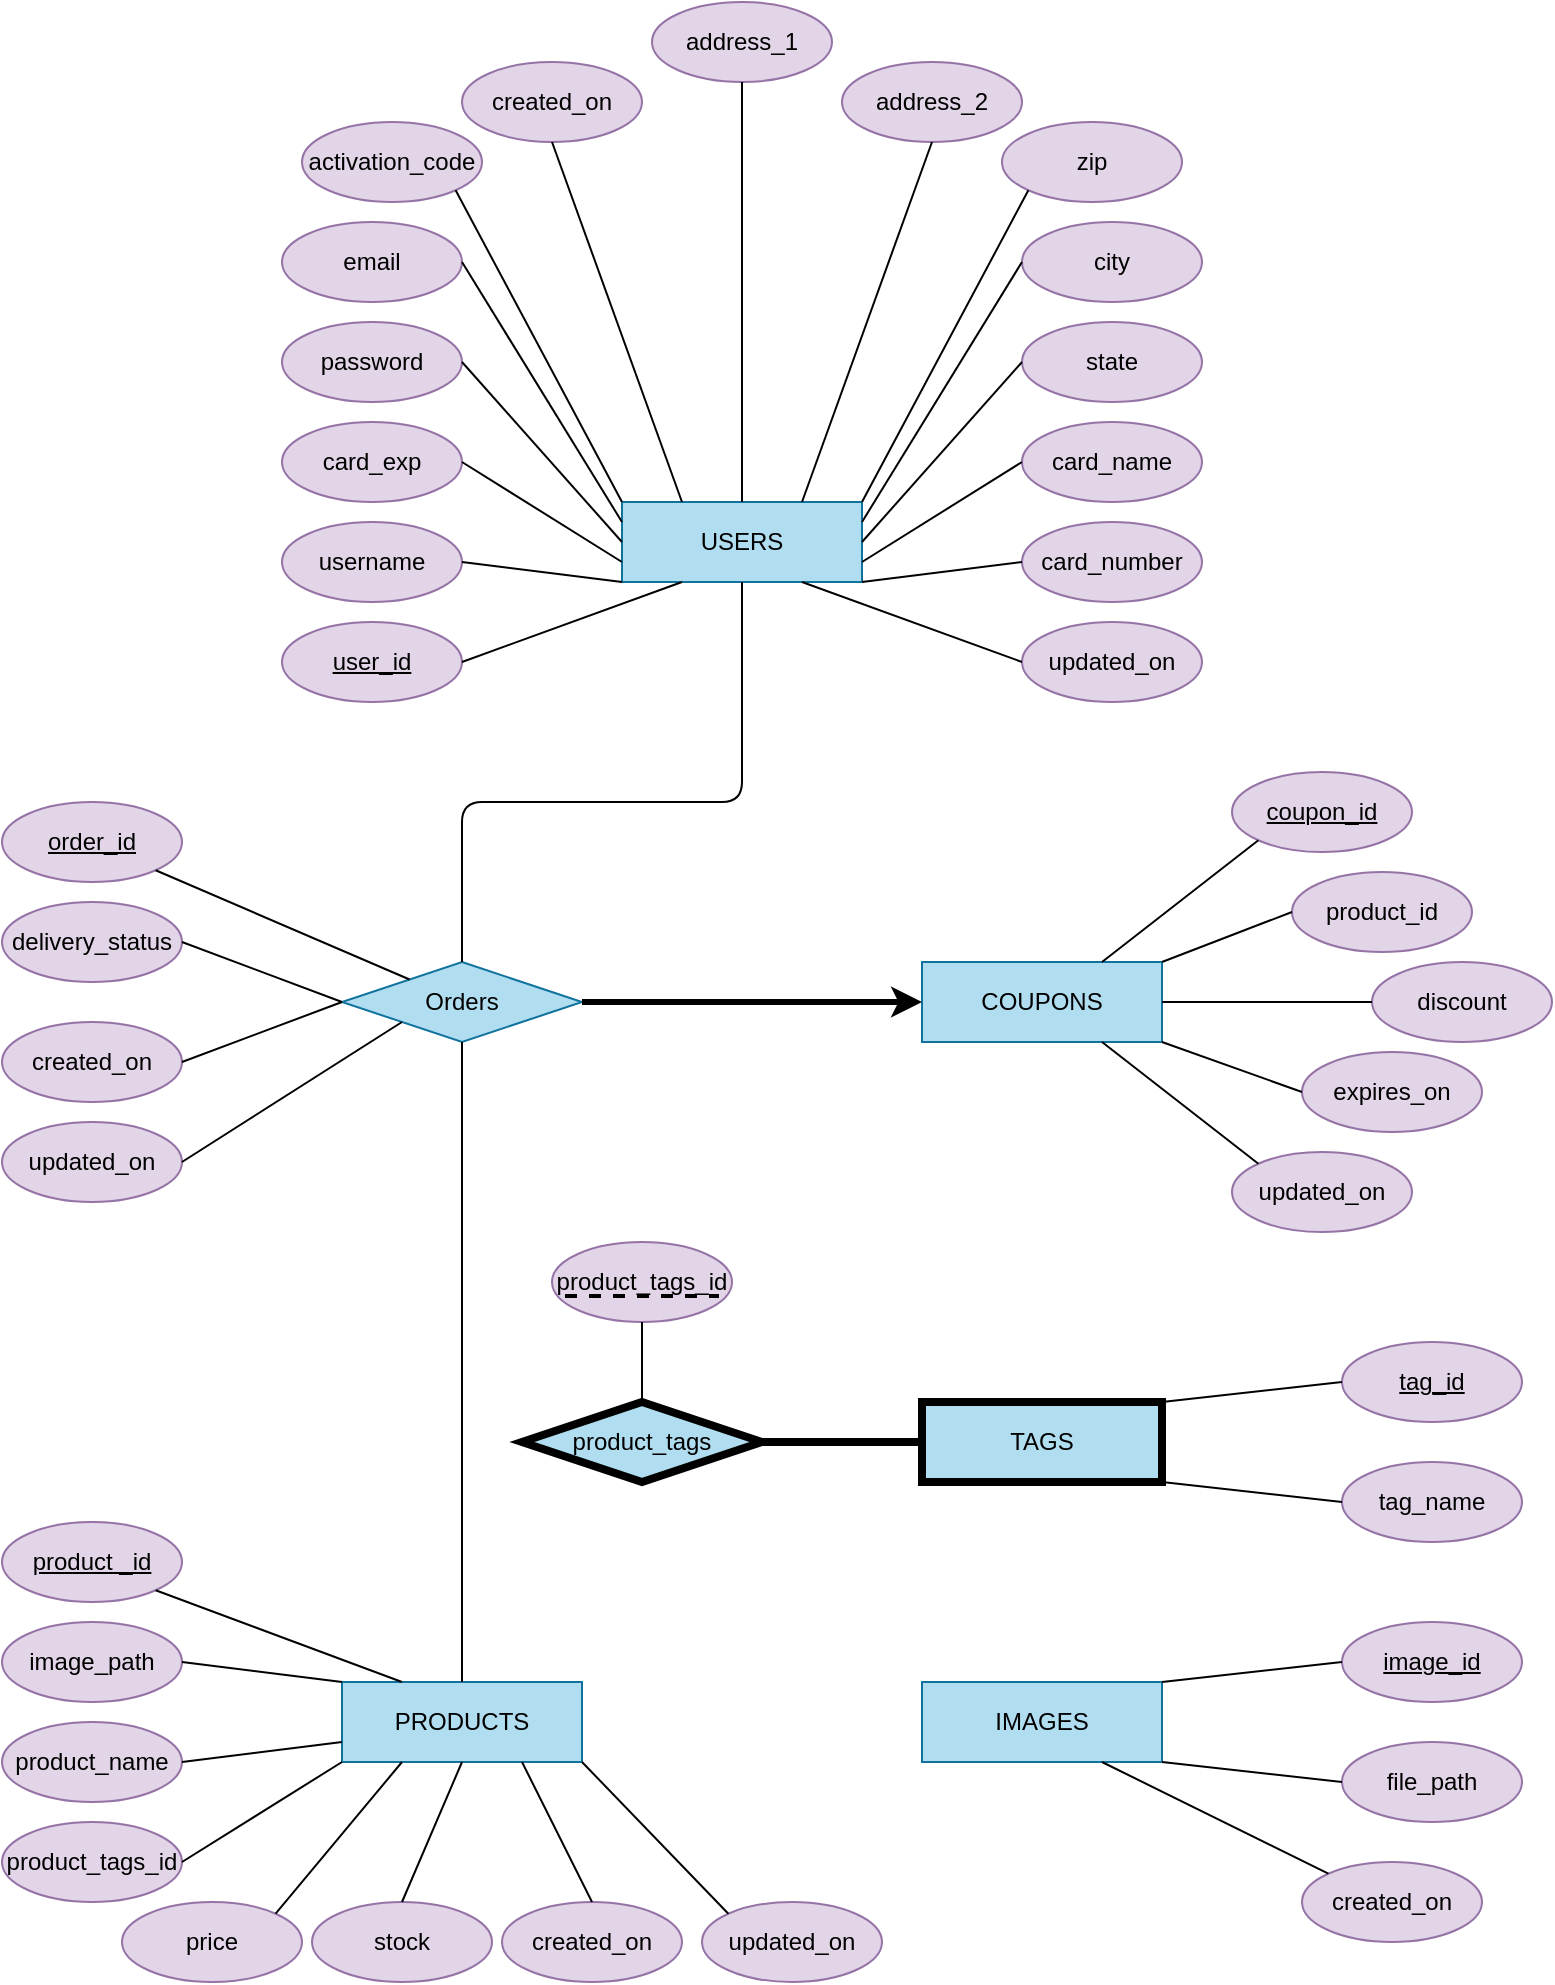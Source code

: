 <mxfile version="13.0.1" type="device"><diagram id="_sjGQuT4LvTEFpudM_6z" name="Page-1"><mxGraphModel dx="1086" dy="816" grid="1" gridSize="10" guides="1" tooltips="1" connect="1" arrows="1" fold="1" page="1" pageScale="1" pageWidth="850" pageHeight="1100" math="0" shadow="0"><root><mxCell id="0"/><mxCell id="1" parent="0"/><mxCell id="trXgaExhHFtK6pRdVrnN-1" value="USERS" style="rounded=0;whiteSpace=wrap;html=1;fillColor=#b1ddf0;strokeColor=#10739e;" parent="1" vertex="1"><mxGeometry x="355" y="305" width="120" height="40" as="geometry"/></mxCell><mxCell id="trXgaExhHFtK6pRdVrnN-2" value="Orders" style="rhombus;whiteSpace=wrap;html=1;fillColor=#b1ddf0;strokeColor=#10739e;" parent="1" vertex="1"><mxGeometry x="215" y="535" width="120" height="40" as="geometry"/></mxCell><mxCell id="trXgaExhHFtK6pRdVrnN-3" value="" style="endArrow=none;html=1;entryX=0.5;entryY=1;entryDx=0;entryDy=0;exitX=0.5;exitY=0;exitDx=0;exitDy=0;" parent="1" source="trXgaExhHFtK6pRdVrnN-2" target="trXgaExhHFtK6pRdVrnN-1" edge="1"><mxGeometry width="50" height="50" relative="1" as="geometry"><mxPoint x="220" y="365" as="sourcePoint"/><mxPoint x="270" y="315" as="targetPoint"/><Array as="points"><mxPoint x="275" y="455"/><mxPoint x="415" y="455"/></Array></mxGeometry></mxCell><mxCell id="trXgaExhHFtK6pRdVrnN-4" value="PRODUCTS" style="rounded=0;whiteSpace=wrap;html=1;fillColor=#b1ddf0;strokeColor=#10739e;" parent="1" vertex="1"><mxGeometry x="215" y="895" width="120" height="40" as="geometry"/></mxCell><mxCell id="trXgaExhHFtK6pRdVrnN-5" value="" style="endArrow=none;html=1;entryX=0.5;entryY=1;entryDx=0;entryDy=0;exitX=0.5;exitY=0;exitDx=0;exitDy=0;" parent="1" source="trXgaExhHFtK6pRdVrnN-4" target="trXgaExhHFtK6pRdVrnN-2" edge="1"><mxGeometry width="50" height="50" relative="1" as="geometry"><mxPoint x="220" y="685" as="sourcePoint"/><mxPoint x="270" y="635" as="targetPoint"/></mxGeometry></mxCell><mxCell id="trXgaExhHFtK6pRdVrnN-6" value="&lt;u&gt;user_id&lt;/u&gt;" style="ellipse;whiteSpace=wrap;html=1;fillColor=#e1d5e7;strokeColor=#9673a6;" parent="1" vertex="1"><mxGeometry x="185" y="365" width="90" height="40" as="geometry"/></mxCell><mxCell id="trXgaExhHFtK6pRdVrnN-7" value="username" style="ellipse;whiteSpace=wrap;html=1;fillColor=#e1d5e7;strokeColor=#9673a6;" parent="1" vertex="1"><mxGeometry x="185" y="315" width="90" height="40" as="geometry"/></mxCell><mxCell id="trXgaExhHFtK6pRdVrnN-9" value="password" style="ellipse;whiteSpace=wrap;html=1;fillColor=#e1d5e7;strokeColor=#9673a6;" parent="1" vertex="1"><mxGeometry x="185" y="215" width="90" height="40" as="geometry"/></mxCell><mxCell id="trXgaExhHFtK6pRdVrnN-10" value="email" style="ellipse;whiteSpace=wrap;html=1;fillColor=#e1d5e7;strokeColor=#9673a6;" parent="1" vertex="1"><mxGeometry x="185" y="165" width="90" height="40" as="geometry"/></mxCell><mxCell id="trXgaExhHFtK6pRdVrnN-11" value="activation_code" style="ellipse;whiteSpace=wrap;html=1;fillColor=#e1d5e7;strokeColor=#9673a6;" parent="1" vertex="1"><mxGeometry x="195" y="115" width="90" height="40" as="geometry"/></mxCell><mxCell id="trXgaExhHFtK6pRdVrnN-12" value="created_on" style="ellipse;whiteSpace=wrap;html=1;fillColor=#e1d5e7;strokeColor=#9673a6;" parent="1" vertex="1"><mxGeometry x="275" y="85" width="90" height="40" as="geometry"/></mxCell><mxCell id="trXgaExhHFtK6pRdVrnN-13" value="address_1" style="ellipse;whiteSpace=wrap;html=1;fillColor=#e1d5e7;strokeColor=#9673a6;" parent="1" vertex="1"><mxGeometry x="370" y="55" width="90" height="40" as="geometry"/></mxCell><mxCell id="trXgaExhHFtK6pRdVrnN-14" value="address_2" style="ellipse;whiteSpace=wrap;html=1;fillColor=#e1d5e7;strokeColor=#9673a6;" parent="1" vertex="1"><mxGeometry x="465" y="85" width="90" height="40" as="geometry"/></mxCell><mxCell id="trXgaExhHFtK6pRdVrnN-15" value="zip" style="ellipse;whiteSpace=wrap;html=1;fillColor=#e1d5e7;strokeColor=#9673a6;" parent="1" vertex="1"><mxGeometry x="545" y="115" width="90" height="40" as="geometry"/></mxCell><mxCell id="trXgaExhHFtK6pRdVrnN-16" value="city" style="ellipse;whiteSpace=wrap;html=1;fillColor=#e1d5e7;strokeColor=#9673a6;" parent="1" vertex="1"><mxGeometry x="555" y="165" width="90" height="40" as="geometry"/></mxCell><mxCell id="trXgaExhHFtK6pRdVrnN-17" value="state" style="ellipse;whiteSpace=wrap;html=1;fillColor=#e1d5e7;strokeColor=#9673a6;" parent="1" vertex="1"><mxGeometry x="555" y="215" width="90" height="40" as="geometry"/></mxCell><mxCell id="trXgaExhHFtK6pRdVrnN-18" value="card_name" style="ellipse;whiteSpace=wrap;html=1;fillColor=#e1d5e7;strokeColor=#9673a6;" parent="1" vertex="1"><mxGeometry x="555" y="265" width="90" height="40" as="geometry"/></mxCell><mxCell id="trXgaExhHFtK6pRdVrnN-19" value="card_number" style="ellipse;whiteSpace=wrap;html=1;fillColor=#e1d5e7;strokeColor=#9673a6;" parent="1" vertex="1"><mxGeometry x="555" y="315" width="90" height="40" as="geometry"/></mxCell><mxCell id="trXgaExhHFtK6pRdVrnN-20" value="card_exp" style="ellipse;whiteSpace=wrap;html=1;fillColor=#e1d5e7;strokeColor=#9673a6;" parent="1" vertex="1"><mxGeometry x="185" y="265" width="90" height="40" as="geometry"/></mxCell><mxCell id="trXgaExhHFtK6pRdVrnN-21" value="updated_on" style="ellipse;whiteSpace=wrap;html=1;fillColor=#e1d5e7;strokeColor=#9673a6;" parent="1" vertex="1"><mxGeometry x="555" y="365" width="90" height="40" as="geometry"/></mxCell><mxCell id="trXgaExhHFtK6pRdVrnN-22" value="&lt;u&gt;product _id&lt;/u&gt;" style="ellipse;whiteSpace=wrap;html=1;fillColor=#e1d5e7;strokeColor=#9673a6;" parent="1" vertex="1"><mxGeometry x="45" y="815" width="90" height="40" as="geometry"/></mxCell><mxCell id="trXgaExhHFtK6pRdVrnN-23" value="image_path" style="ellipse;whiteSpace=wrap;html=1;fillColor=#e1d5e7;strokeColor=#9673a6;" parent="1" vertex="1"><mxGeometry x="45" y="865" width="90" height="40" as="geometry"/></mxCell><mxCell id="trXgaExhHFtK6pRdVrnN-24" value="product_name" style="ellipse;whiteSpace=wrap;html=1;fillColor=#e1d5e7;strokeColor=#9673a6;" parent="1" vertex="1"><mxGeometry x="45" y="915" width="90" height="40" as="geometry"/></mxCell><mxCell id="trXgaExhHFtK6pRdVrnN-25" value="product_tags_id" style="ellipse;whiteSpace=wrap;html=1;fillColor=#e1d5e7;strokeColor=#9673a6;" parent="1" vertex="1"><mxGeometry x="45" y="965" width="90" height="40" as="geometry"/></mxCell><mxCell id="trXgaExhHFtK6pRdVrnN-26" value="price" style="ellipse;whiteSpace=wrap;html=1;fillColor=#e1d5e7;strokeColor=#9673a6;" parent="1" vertex="1"><mxGeometry x="105" y="1005" width="90" height="40" as="geometry"/></mxCell><mxCell id="trXgaExhHFtK6pRdVrnN-27" value="stock" style="ellipse;whiteSpace=wrap;html=1;fillColor=#e1d5e7;strokeColor=#9673a6;" parent="1" vertex="1"><mxGeometry x="200" y="1005" width="90" height="40" as="geometry"/></mxCell><mxCell id="trXgaExhHFtK6pRdVrnN-28" value="created_on" style="ellipse;whiteSpace=wrap;html=1;fillColor=#e1d5e7;strokeColor=#9673a6;" parent="1" vertex="1"><mxGeometry x="295" y="1005" width="90" height="40" as="geometry"/></mxCell><mxCell id="trXgaExhHFtK6pRdVrnN-29" value="updated_on" style="ellipse;whiteSpace=wrap;html=1;fillColor=#e1d5e7;strokeColor=#9673a6;" parent="1" vertex="1"><mxGeometry x="395" y="1005" width="90" height="40" as="geometry"/></mxCell><mxCell id="trXgaExhHFtK6pRdVrnN-30" value="&lt;u&gt;order_id&lt;/u&gt;" style="ellipse;whiteSpace=wrap;html=1;fillColor=#e1d5e7;strokeColor=#9673a6;" parent="1" vertex="1"><mxGeometry x="45" y="455" width="90" height="40" as="geometry"/></mxCell><mxCell id="trXgaExhHFtK6pRdVrnN-31" value="delivery_status" style="ellipse;whiteSpace=wrap;html=1;fillColor=#e1d5e7;strokeColor=#9673a6;" parent="1" vertex="1"><mxGeometry x="45" y="505" width="90" height="40" as="geometry"/></mxCell><mxCell id="trXgaExhHFtK6pRdVrnN-32" value="updated_on" style="ellipse;whiteSpace=wrap;html=1;fillColor=#e1d5e7;strokeColor=#9673a6;" parent="1" vertex="1"><mxGeometry x="45" y="615" width="90" height="40" as="geometry"/></mxCell><mxCell id="trXgaExhHFtK6pRdVrnN-33" value="created_on" style="ellipse;whiteSpace=wrap;html=1;fillColor=#e1d5e7;strokeColor=#9673a6;" parent="1" vertex="1"><mxGeometry x="45" y="565" width="90" height="40" as="geometry"/></mxCell><mxCell id="trXgaExhHFtK6pRdVrnN-35" value="COUPONS" style="rounded=0;whiteSpace=wrap;html=1;fillColor=#b1ddf0;strokeColor=#10739e;" parent="1" vertex="1"><mxGeometry x="505" y="535" width="120" height="40" as="geometry"/></mxCell><mxCell id="trXgaExhHFtK6pRdVrnN-38" value="&lt;u&gt;coupon_id&lt;/u&gt;" style="ellipse;whiteSpace=wrap;html=1;fillColor=#e1d5e7;strokeColor=#9673a6;" parent="1" vertex="1"><mxGeometry x="660" y="440" width="90" height="40" as="geometry"/></mxCell><mxCell id="trXgaExhHFtK6pRdVrnN-40" value="product_id" style="ellipse;whiteSpace=wrap;html=1;fillColor=#e1d5e7;strokeColor=#9673a6;" parent="1" vertex="1"><mxGeometry x="690" y="490" width="90" height="40" as="geometry"/></mxCell><mxCell id="trXgaExhHFtK6pRdVrnN-41" value="expires_on" style="ellipse;whiteSpace=wrap;html=1;fillColor=#e1d5e7;strokeColor=#9673a6;" parent="1" vertex="1"><mxGeometry x="695" y="580" width="90" height="40" as="geometry"/></mxCell><mxCell id="trXgaExhHFtK6pRdVrnN-42" value="updated_on" style="ellipse;whiteSpace=wrap;html=1;fillColor=#e1d5e7;strokeColor=#9673a6;" parent="1" vertex="1"><mxGeometry x="660" y="630" width="90" height="40" as="geometry"/></mxCell><mxCell id="trXgaExhHFtK6pRdVrnN-43" value="TAGS" style="rounded=0;whiteSpace=wrap;html=1;fillColor=#b1ddf0;strokeColor=#000000;strokeWidth=4;" parent="1" vertex="1"><mxGeometry x="505" y="755" width="120" height="40" as="geometry"/></mxCell><mxCell id="trXgaExhHFtK6pRdVrnN-44" value="&lt;u&gt;tag_id&lt;/u&gt;" style="ellipse;whiteSpace=wrap;html=1;fillColor=#e1d5e7;strokeColor=#9673a6;" parent="1" vertex="1"><mxGeometry x="715" y="725" width="90" height="40" as="geometry"/></mxCell><mxCell id="trXgaExhHFtK6pRdVrnN-45" value="tag_name" style="ellipse;whiteSpace=wrap;html=1;fillColor=#e1d5e7;strokeColor=#9673a6;" parent="1" vertex="1"><mxGeometry x="715" y="785" width="90" height="40" as="geometry"/></mxCell><mxCell id="trXgaExhHFtK6pRdVrnN-46" value="product_tags" style="rhombus;whiteSpace=wrap;html=1;fillColor=#b1ddf0;strokeColor=#000000;strokeWidth=4;" parent="1" vertex="1"><mxGeometry x="305" y="755" width="120" height="40" as="geometry"/></mxCell><mxCell id="trXgaExhHFtK6pRdVrnN-48" value="" style="endArrow=none;html=1;exitX=1;exitY=0.5;exitDx=0;exitDy=0;entryX=0;entryY=0.5;entryDx=0;entryDy=0;strokeWidth=4;" parent="1" source="trXgaExhHFtK6pRdVrnN-46" target="trXgaExhHFtK6pRdVrnN-43" edge="1"><mxGeometry width="50" height="50" relative="1" as="geometry"><mxPoint x="345" y="645" as="sourcePoint"/><mxPoint x="395" y="595" as="targetPoint"/></mxGeometry></mxCell><mxCell id="trXgaExhHFtK6pRdVrnN-49" value="product_tags_id" style="ellipse;whiteSpace=wrap;html=1;fillColor=#e1d5e7;strokeColor=#9673a6;" parent="1" vertex="1"><mxGeometry x="320" y="675" width="90" height="40" as="geometry"/></mxCell><mxCell id="trXgaExhHFtK6pRdVrnN-57" value="" style="endArrow=none;html=1;exitX=1;exitY=0.5;exitDx=0;exitDy=0;entryX=0.25;entryY=1;entryDx=0;entryDy=0;" parent="1" source="trXgaExhHFtK6pRdVrnN-6" target="trXgaExhHFtK6pRdVrnN-1" edge="1"><mxGeometry width="50" height="50" relative="1" as="geometry"><mxPoint x="595" y="475" as="sourcePoint"/><mxPoint x="645" y="425" as="targetPoint"/></mxGeometry></mxCell><mxCell id="trXgaExhHFtK6pRdVrnN-58" value="" style="endArrow=none;html=1;entryX=0;entryY=0.5;entryDx=0;entryDy=0;exitX=0.75;exitY=1;exitDx=0;exitDy=0;" parent="1" source="trXgaExhHFtK6pRdVrnN-1" target="trXgaExhHFtK6pRdVrnN-21" edge="1"><mxGeometry width="50" height="50" relative="1" as="geometry"><mxPoint x="595" y="475" as="sourcePoint"/><mxPoint x="645" y="425" as="targetPoint"/></mxGeometry></mxCell><mxCell id="trXgaExhHFtK6pRdVrnN-60" value="" style="endArrow=none;html=1;exitX=1;exitY=0.5;exitDx=0;exitDy=0;entryX=0;entryY=1;entryDx=0;entryDy=0;" parent="1" source="trXgaExhHFtK6pRdVrnN-7" target="trXgaExhHFtK6pRdVrnN-1" edge="1"><mxGeometry width="50" height="50" relative="1" as="geometry"><mxPoint x="595" y="475" as="sourcePoint"/><mxPoint x="645" y="425" as="targetPoint"/></mxGeometry></mxCell><mxCell id="trXgaExhHFtK6pRdVrnN-61" value="" style="endArrow=none;html=1;entryX=0;entryY=0.5;entryDx=0;entryDy=0;exitX=1;exitY=1;exitDx=0;exitDy=0;" parent="1" source="trXgaExhHFtK6pRdVrnN-1" target="trXgaExhHFtK6pRdVrnN-19" edge="1"><mxGeometry width="50" height="50" relative="1" as="geometry"><mxPoint x="595" y="475" as="sourcePoint"/><mxPoint x="645" y="425" as="targetPoint"/></mxGeometry></mxCell><mxCell id="trXgaExhHFtK6pRdVrnN-62" value="" style="endArrow=none;html=1;exitX=1;exitY=0.5;exitDx=0;exitDy=0;entryX=0;entryY=0.75;entryDx=0;entryDy=0;" parent="1" source="trXgaExhHFtK6pRdVrnN-20" target="trXgaExhHFtK6pRdVrnN-1" edge="1"><mxGeometry width="50" height="50" relative="1" as="geometry"><mxPoint x="595" y="475" as="sourcePoint"/><mxPoint x="645" y="425" as="targetPoint"/></mxGeometry></mxCell><mxCell id="trXgaExhHFtK6pRdVrnN-63" value="" style="endArrow=none;html=1;entryX=0;entryY=0.5;entryDx=0;entryDy=0;exitX=1;exitY=0.75;exitDx=0;exitDy=0;" parent="1" source="trXgaExhHFtK6pRdVrnN-1" target="trXgaExhHFtK6pRdVrnN-18" edge="1"><mxGeometry width="50" height="50" relative="1" as="geometry"><mxPoint x="595" y="475" as="sourcePoint"/><mxPoint x="645" y="425" as="targetPoint"/></mxGeometry></mxCell><mxCell id="trXgaExhHFtK6pRdVrnN-64" value="" style="endArrow=none;html=1;exitX=1;exitY=0.5;exitDx=0;exitDy=0;entryX=0;entryY=0.5;entryDx=0;entryDy=0;" parent="1" source="trXgaExhHFtK6pRdVrnN-9" target="trXgaExhHFtK6pRdVrnN-1" edge="1"><mxGeometry width="50" height="50" relative="1" as="geometry"><mxPoint x="595" y="475" as="sourcePoint"/><mxPoint x="645" y="425" as="targetPoint"/></mxGeometry></mxCell><mxCell id="trXgaExhHFtK6pRdVrnN-65" value="" style="endArrow=none;html=1;entryX=0;entryY=0.5;entryDx=0;entryDy=0;exitX=1;exitY=0.5;exitDx=0;exitDy=0;" parent="1" source="trXgaExhHFtK6pRdVrnN-1" target="trXgaExhHFtK6pRdVrnN-17" edge="1"><mxGeometry width="50" height="50" relative="1" as="geometry"><mxPoint x="595" y="475" as="sourcePoint"/><mxPoint x="645" y="425" as="targetPoint"/></mxGeometry></mxCell><mxCell id="trXgaExhHFtK6pRdVrnN-66" value="" style="endArrow=none;html=1;exitX=1;exitY=0.5;exitDx=0;exitDy=0;entryX=0;entryY=0.25;entryDx=0;entryDy=0;" parent="1" source="trXgaExhHFtK6pRdVrnN-10" target="trXgaExhHFtK6pRdVrnN-1" edge="1"><mxGeometry width="50" height="50" relative="1" as="geometry"><mxPoint x="595" y="475" as="sourcePoint"/><mxPoint x="645" y="425" as="targetPoint"/></mxGeometry></mxCell><mxCell id="trXgaExhHFtK6pRdVrnN-67" value="" style="endArrow=none;html=1;entryX=0;entryY=0.5;entryDx=0;entryDy=0;exitX=1;exitY=0.25;exitDx=0;exitDy=0;" parent="1" source="trXgaExhHFtK6pRdVrnN-1" target="trXgaExhHFtK6pRdVrnN-16" edge="1"><mxGeometry width="50" height="50" relative="1" as="geometry"><mxPoint x="595" y="475" as="sourcePoint"/><mxPoint x="645" y="425" as="targetPoint"/></mxGeometry></mxCell><mxCell id="trXgaExhHFtK6pRdVrnN-68" value="" style="endArrow=none;html=1;exitX=0.5;exitY=1;exitDx=0;exitDy=0;entryX=0.5;entryY=0;entryDx=0;entryDy=0;" parent="1" source="trXgaExhHFtK6pRdVrnN-13" target="trXgaExhHFtK6pRdVrnN-1" edge="1"><mxGeometry width="50" height="50" relative="1" as="geometry"><mxPoint x="595" y="475" as="sourcePoint"/><mxPoint x="645" y="425" as="targetPoint"/></mxGeometry></mxCell><mxCell id="trXgaExhHFtK6pRdVrnN-69" value="" style="endArrow=none;html=1;exitX=0.5;exitY=1;exitDx=0;exitDy=0;entryX=0.25;entryY=0;entryDx=0;entryDy=0;" parent="1" source="trXgaExhHFtK6pRdVrnN-12" target="trXgaExhHFtK6pRdVrnN-1" edge="1"><mxGeometry width="50" height="50" relative="1" as="geometry"><mxPoint x="595" y="475" as="sourcePoint"/><mxPoint x="645" y="425" as="targetPoint"/></mxGeometry></mxCell><mxCell id="trXgaExhHFtK6pRdVrnN-70" value="" style="endArrow=none;html=1;entryX=0.5;entryY=1;entryDx=0;entryDy=0;exitX=0.75;exitY=0;exitDx=0;exitDy=0;" parent="1" source="trXgaExhHFtK6pRdVrnN-1" target="trXgaExhHFtK6pRdVrnN-14" edge="1"><mxGeometry width="50" height="50" relative="1" as="geometry"><mxPoint x="595" y="475" as="sourcePoint"/><mxPoint x="645" y="425" as="targetPoint"/></mxGeometry></mxCell><mxCell id="trXgaExhHFtK6pRdVrnN-71" value="" style="endArrow=none;html=1;entryX=0;entryY=1;entryDx=0;entryDy=0;exitX=1;exitY=0;exitDx=0;exitDy=0;" parent="1" source="trXgaExhHFtK6pRdVrnN-1" target="trXgaExhHFtK6pRdVrnN-15" edge="1"><mxGeometry width="50" height="50" relative="1" as="geometry"><mxPoint x="595" y="475" as="sourcePoint"/><mxPoint x="645" y="425" as="targetPoint"/></mxGeometry></mxCell><mxCell id="trXgaExhHFtK6pRdVrnN-72" value="" style="endArrow=none;html=1;exitX=1;exitY=1;exitDx=0;exitDy=0;entryX=0;entryY=0;entryDx=0;entryDy=0;" parent="1" source="trXgaExhHFtK6pRdVrnN-11" target="trXgaExhHFtK6pRdVrnN-1" edge="1"><mxGeometry width="50" height="50" relative="1" as="geometry"><mxPoint x="595" y="475" as="sourcePoint"/><mxPoint x="645" y="425" as="targetPoint"/></mxGeometry></mxCell><mxCell id="trXgaExhHFtK6pRdVrnN-73" value="" style="endArrow=none;html=1;exitX=1;exitY=0.5;exitDx=0;exitDy=0;entryX=0;entryY=0.5;entryDx=0;entryDy=0;" parent="1" source="trXgaExhHFtK6pRdVrnN-33" target="trXgaExhHFtK6pRdVrnN-2" edge="1"><mxGeometry width="50" height="50" relative="1" as="geometry"><mxPoint x="455" y="605" as="sourcePoint"/><mxPoint x="505" y="555" as="targetPoint"/></mxGeometry></mxCell><mxCell id="trXgaExhHFtK6pRdVrnN-74" value="" style="endArrow=none;html=1;exitX=1;exitY=0.5;exitDx=0;exitDy=0;entryX=0;entryY=0.5;entryDx=0;entryDy=0;" parent="1" source="trXgaExhHFtK6pRdVrnN-31" target="trXgaExhHFtK6pRdVrnN-2" edge="1"><mxGeometry width="50" height="50" relative="1" as="geometry"><mxPoint x="455" y="605" as="sourcePoint"/><mxPoint x="505" y="555" as="targetPoint"/></mxGeometry></mxCell><mxCell id="trXgaExhHFtK6pRdVrnN-75" value="" style="endArrow=none;html=1;exitX=1;exitY=1;exitDx=0;exitDy=0;" parent="1" source="trXgaExhHFtK6pRdVrnN-30" target="trXgaExhHFtK6pRdVrnN-2" edge="1"><mxGeometry width="50" height="50" relative="1" as="geometry"><mxPoint x="455" y="605" as="sourcePoint"/><mxPoint x="505" y="555" as="targetPoint"/></mxGeometry></mxCell><mxCell id="trXgaExhHFtK6pRdVrnN-76" value="" style="endArrow=none;html=1;exitX=1;exitY=0.5;exitDx=0;exitDy=0;entryX=0;entryY=1;entryDx=0;entryDy=0;" parent="1" source="trXgaExhHFtK6pRdVrnN-32" target="trXgaExhHFtK6pRdVrnN-2" edge="1"><mxGeometry width="50" height="50" relative="1" as="geometry"><mxPoint x="455" y="605" as="sourcePoint"/><mxPoint x="505" y="555" as="targetPoint"/></mxGeometry></mxCell><mxCell id="trXgaExhHFtK6pRdVrnN-77" value="" style="endArrow=none;html=1;entryX=0;entryY=0.5;entryDx=0;entryDy=0;exitX=1;exitY=1;exitDx=0;exitDy=0;" parent="1" source="trXgaExhHFtK6pRdVrnN-35" target="trXgaExhHFtK6pRdVrnN-41" edge="1"><mxGeometry width="50" height="50" relative="1" as="geometry"><mxPoint x="275" y="605" as="sourcePoint"/><mxPoint x="325" y="555" as="targetPoint"/></mxGeometry></mxCell><mxCell id="trXgaExhHFtK6pRdVrnN-78" value="" style="endArrow=none;html=1;entryX=0;entryY=0.5;entryDx=0;entryDy=0;exitX=1;exitY=0;exitDx=0;exitDy=0;" parent="1" source="trXgaExhHFtK6pRdVrnN-35" target="trXgaExhHFtK6pRdVrnN-40" edge="1"><mxGeometry width="50" height="50" relative="1" as="geometry"><mxPoint x="275" y="605" as="sourcePoint"/><mxPoint x="325" y="555" as="targetPoint"/></mxGeometry></mxCell><mxCell id="trXgaExhHFtK6pRdVrnN-79" value="" style="endArrow=none;html=1;entryX=0;entryY=1;entryDx=0;entryDy=0;exitX=0.75;exitY=0;exitDx=0;exitDy=0;" parent="1" source="trXgaExhHFtK6pRdVrnN-35" target="trXgaExhHFtK6pRdVrnN-38" edge="1"><mxGeometry width="50" height="50" relative="1" as="geometry"><mxPoint x="275" y="605" as="sourcePoint"/><mxPoint x="325" y="555" as="targetPoint"/></mxGeometry></mxCell><mxCell id="trXgaExhHFtK6pRdVrnN-80" value="" style="endArrow=none;html=1;exitX=0;exitY=0;exitDx=0;exitDy=0;entryX=0.75;entryY=1;entryDx=0;entryDy=0;" parent="1" source="trXgaExhHFtK6pRdVrnN-42" target="trXgaExhHFtK6pRdVrnN-35" edge="1"><mxGeometry width="50" height="50" relative="1" as="geometry"><mxPoint x="275" y="605" as="sourcePoint"/><mxPoint x="325" y="555" as="targetPoint"/></mxGeometry></mxCell><mxCell id="trXgaExhHFtK6pRdVrnN-81" value="" style="endArrow=none;html=1;exitX=0.5;exitY=0;exitDx=0;exitDy=0;entryX=0.5;entryY=1;entryDx=0;entryDy=0;" parent="1" source="trXgaExhHFtK6pRdVrnN-46" target="trXgaExhHFtK6pRdVrnN-49" edge="1"><mxGeometry width="50" height="50" relative="1" as="geometry"><mxPoint x="335" y="745" as="sourcePoint"/><mxPoint x="385" y="695" as="targetPoint"/></mxGeometry></mxCell><mxCell id="trXgaExhHFtK6pRdVrnN-82" value="" style="endArrow=none;html=1;exitX=0;exitY=0.5;exitDx=0;exitDy=0;entryX=1;entryY=0;entryDx=0;entryDy=0;" parent="1" source="trXgaExhHFtK6pRdVrnN-44" target="trXgaExhHFtK6pRdVrnN-43" edge="1"><mxGeometry width="50" height="50" relative="1" as="geometry"><mxPoint x="315" y="745" as="sourcePoint"/><mxPoint x="365" y="695" as="targetPoint"/></mxGeometry></mxCell><mxCell id="trXgaExhHFtK6pRdVrnN-83" value="" style="endArrow=none;html=1;exitX=0;exitY=0.5;exitDx=0;exitDy=0;entryX=1;entryY=1;entryDx=0;entryDy=0;" parent="1" source="trXgaExhHFtK6pRdVrnN-45" target="trXgaExhHFtK6pRdVrnN-43" edge="1"><mxGeometry width="50" height="50" relative="1" as="geometry"><mxPoint x="315" y="745" as="sourcePoint"/><mxPoint x="365" y="695" as="targetPoint"/></mxGeometry></mxCell><mxCell id="trXgaExhHFtK6pRdVrnN-85" style="edgeStyle=orthogonalEdgeStyle;rounded=0;orthogonalLoop=1;jettySize=auto;html=1;strokeWidth=3;fillColor=#b1ddf0;strokeColor=#000000;" parent="1" source="trXgaExhHFtK6pRdVrnN-2" target="trXgaExhHFtK6pRdVrnN-35" edge="1"><mxGeometry relative="1" as="geometry"><mxPoint x="255" y="785" as="sourcePoint"/><mxPoint x="505" y="565" as="targetPoint"/></mxGeometry></mxCell><mxCell id="trXgaExhHFtK6pRdVrnN-86" value="" style="endArrow=none;dashed=1;html=1;strokeColor=#000000;strokeWidth=2;" parent="1" edge="1"><mxGeometry width="50" height="50" relative="1" as="geometry"><mxPoint x="326.5" y="702" as="sourcePoint"/><mxPoint x="403.5" y="702" as="targetPoint"/></mxGeometry></mxCell><mxCell id="trXgaExhHFtK6pRdVrnN-87" value="IMAGES" style="rounded=0;whiteSpace=wrap;html=1;fillColor=#b1ddf0;strokeColor=#10739e;" parent="1" vertex="1"><mxGeometry x="505" y="895" width="120" height="40" as="geometry"/></mxCell><mxCell id="trXgaExhHFtK6pRdVrnN-88" value="&lt;u&gt;image_id&lt;/u&gt;" style="ellipse;whiteSpace=wrap;html=1;fillColor=#e1d5e7;strokeColor=#9673a6;" parent="1" vertex="1"><mxGeometry x="715" y="865" width="90" height="40" as="geometry"/></mxCell><mxCell id="trXgaExhHFtK6pRdVrnN-89" value="file_path" style="ellipse;whiteSpace=wrap;html=1;fillColor=#e1d5e7;strokeColor=#9673a6;" parent="1" vertex="1"><mxGeometry x="715" y="925" width="90" height="40" as="geometry"/></mxCell><mxCell id="trXgaExhHFtK6pRdVrnN-90" value="created_on" style="ellipse;whiteSpace=wrap;html=1;fillColor=#e1d5e7;strokeColor=#9673a6;" parent="1" vertex="1"><mxGeometry x="695" y="985" width="90" height="40" as="geometry"/></mxCell><mxCell id="trXgaExhHFtK6pRdVrnN-91" value="" style="endArrow=none;html=1;strokeColor=#000000;strokeWidth=1;exitX=0;exitY=0.5;exitDx=0;exitDy=0;entryX=1;entryY=0;entryDx=0;entryDy=0;" parent="1" source="trXgaExhHFtK6pRdVrnN-88" target="trXgaExhHFtK6pRdVrnN-87" edge="1"><mxGeometry width="50" height="50" relative="1" as="geometry"><mxPoint x="455" y="755" as="sourcePoint"/><mxPoint x="505" y="705" as="targetPoint"/></mxGeometry></mxCell><mxCell id="trXgaExhHFtK6pRdVrnN-92" value="" style="endArrow=none;html=1;strokeColor=#000000;strokeWidth=1;exitX=0;exitY=0.5;exitDx=0;exitDy=0;entryX=1;entryY=1;entryDx=0;entryDy=0;" parent="1" source="trXgaExhHFtK6pRdVrnN-89" target="trXgaExhHFtK6pRdVrnN-87" edge="1"><mxGeometry width="50" height="50" relative="1" as="geometry"><mxPoint x="455" y="755" as="sourcePoint"/><mxPoint x="505" y="705" as="targetPoint"/></mxGeometry></mxCell><mxCell id="trXgaExhHFtK6pRdVrnN-93" value="" style="endArrow=none;html=1;strokeColor=#000000;strokeWidth=1;exitX=0;exitY=0;exitDx=0;exitDy=0;entryX=0.75;entryY=1;entryDx=0;entryDy=0;" parent="1" source="trXgaExhHFtK6pRdVrnN-90" target="trXgaExhHFtK6pRdVrnN-87" edge="1"><mxGeometry width="50" height="50" relative="1" as="geometry"><mxPoint x="455" y="755" as="sourcePoint"/><mxPoint x="505" y="705" as="targetPoint"/></mxGeometry></mxCell><mxCell id="trXgaExhHFtK6pRdVrnN-94" value="" style="endArrow=none;html=1;strokeColor=#000000;strokeWidth=1;exitX=1;exitY=1;exitDx=0;exitDy=0;entryX=0.25;entryY=0;entryDx=0;entryDy=0;" parent="1" source="trXgaExhHFtK6pRdVrnN-22" target="trXgaExhHFtK6pRdVrnN-4" edge="1"><mxGeometry width="50" height="50" relative="1" as="geometry"><mxPoint x="505" y="755" as="sourcePoint"/><mxPoint x="555" y="705" as="targetPoint"/></mxGeometry></mxCell><mxCell id="trXgaExhHFtK6pRdVrnN-95" value="" style="endArrow=none;html=1;strokeColor=#000000;strokeWidth=1;exitX=1;exitY=0.5;exitDx=0;exitDy=0;entryX=0;entryY=0;entryDx=0;entryDy=0;" parent="1" source="trXgaExhHFtK6pRdVrnN-23" target="trXgaExhHFtK6pRdVrnN-4" edge="1"><mxGeometry width="50" height="50" relative="1" as="geometry"><mxPoint x="505" y="755" as="sourcePoint"/><mxPoint x="555" y="705" as="targetPoint"/></mxGeometry></mxCell><mxCell id="trXgaExhHFtK6pRdVrnN-96" value="" style="endArrow=none;html=1;strokeColor=#000000;strokeWidth=1;exitX=0;exitY=0;exitDx=0;exitDy=0;entryX=1;entryY=1;entryDx=0;entryDy=0;" parent="1" source="trXgaExhHFtK6pRdVrnN-29" target="trXgaExhHFtK6pRdVrnN-4" edge="1"><mxGeometry width="50" height="50" relative="1" as="geometry"><mxPoint x="505" y="755" as="sourcePoint"/><mxPoint x="365" y="935" as="targetPoint"/></mxGeometry></mxCell><mxCell id="trXgaExhHFtK6pRdVrnN-97" value="" style="endArrow=none;html=1;strokeColor=#000000;strokeWidth=1;exitX=1;exitY=0.5;exitDx=0;exitDy=0;entryX=0;entryY=0.75;entryDx=0;entryDy=0;" parent="1" source="trXgaExhHFtK6pRdVrnN-24" target="trXgaExhHFtK6pRdVrnN-4" edge="1"><mxGeometry width="50" height="50" relative="1" as="geometry"><mxPoint x="505" y="755" as="sourcePoint"/><mxPoint x="555" y="705" as="targetPoint"/></mxGeometry></mxCell><mxCell id="trXgaExhHFtK6pRdVrnN-98" value="" style="endArrow=none;html=1;strokeColor=#000000;strokeWidth=1;exitX=1;exitY=0.5;exitDx=0;exitDy=0;entryX=0;entryY=1;entryDx=0;entryDy=0;" parent="1" source="trXgaExhHFtK6pRdVrnN-25" target="trXgaExhHFtK6pRdVrnN-4" edge="1"><mxGeometry width="50" height="50" relative="1" as="geometry"><mxPoint x="505" y="755" as="sourcePoint"/><mxPoint x="555" y="705" as="targetPoint"/></mxGeometry></mxCell><mxCell id="trXgaExhHFtK6pRdVrnN-99" value="" style="endArrow=none;html=1;strokeColor=#000000;strokeWidth=1;exitX=1;exitY=0;exitDx=0;exitDy=0;entryX=0.25;entryY=1;entryDx=0;entryDy=0;" parent="1" source="trXgaExhHFtK6pRdVrnN-26" target="trXgaExhHFtK6pRdVrnN-4" edge="1"><mxGeometry width="50" height="50" relative="1" as="geometry"><mxPoint x="505" y="755" as="sourcePoint"/><mxPoint x="555" y="705" as="targetPoint"/></mxGeometry></mxCell><mxCell id="trXgaExhHFtK6pRdVrnN-100" value="" style="endArrow=none;html=1;strokeColor=#000000;strokeWidth=1;exitX=0.5;exitY=0;exitDx=0;exitDy=0;entryX=0.5;entryY=1;entryDx=0;entryDy=0;" parent="1" source="trXgaExhHFtK6pRdVrnN-27" target="trXgaExhHFtK6pRdVrnN-4" edge="1"><mxGeometry width="50" height="50" relative="1" as="geometry"><mxPoint x="505" y="755" as="sourcePoint"/><mxPoint x="555" y="705" as="targetPoint"/></mxGeometry></mxCell><mxCell id="trXgaExhHFtK6pRdVrnN-101" value="" style="endArrow=none;html=1;strokeColor=#000000;strokeWidth=1;exitX=0.5;exitY=0;exitDx=0;exitDy=0;entryX=0.75;entryY=1;entryDx=0;entryDy=0;" parent="1" source="trXgaExhHFtK6pRdVrnN-28" target="trXgaExhHFtK6pRdVrnN-4" edge="1"><mxGeometry width="50" height="50" relative="1" as="geometry"><mxPoint x="505" y="755" as="sourcePoint"/><mxPoint x="555" y="705" as="targetPoint"/></mxGeometry></mxCell><mxCell id="Z4UGdSHX1BdzUUHFnzlC-1" value="discount" style="ellipse;whiteSpace=wrap;html=1;fillColor=#e1d5e7;strokeColor=#9673a6;" vertex="1" parent="1"><mxGeometry x="730" y="535" width="90" height="40" as="geometry"/></mxCell><mxCell id="Z4UGdSHX1BdzUUHFnzlC-2" value="" style="endArrow=none;html=1;entryX=0;entryY=0.5;entryDx=0;entryDy=0;exitX=1;exitY=0.5;exitDx=0;exitDy=0;" edge="1" parent="1" source="trXgaExhHFtK6pRdVrnN-35" target="Z4UGdSHX1BdzUUHFnzlC-1"><mxGeometry width="50" height="50" relative="1" as="geometry"><mxPoint x="400" y="640" as="sourcePoint"/><mxPoint x="450" y="590" as="targetPoint"/></mxGeometry></mxCell></root></mxGraphModel></diagram></mxfile>